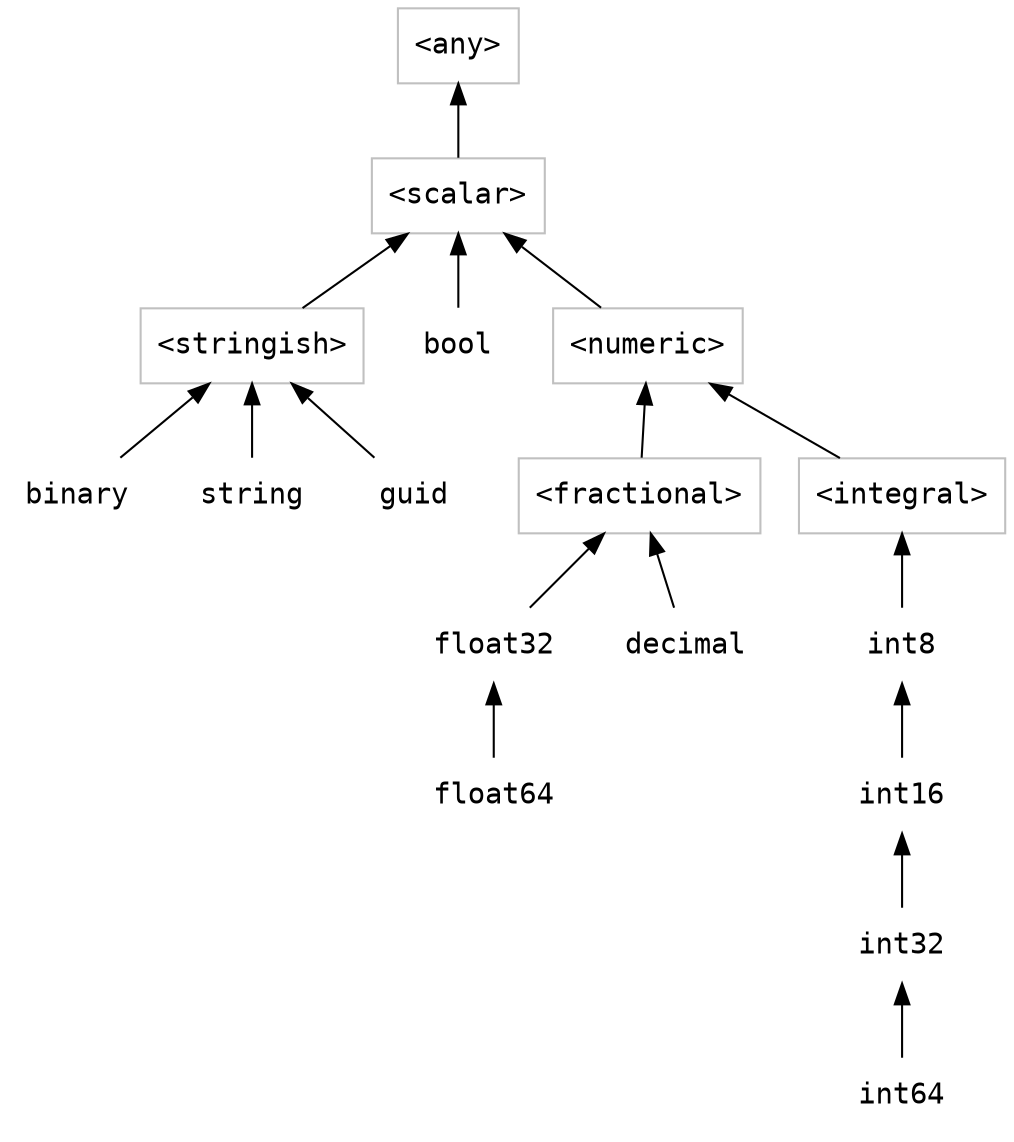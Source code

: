 // dot -Tsvg -O TypeHierarchy.gv
digraph "Type Hierarchy" {
  rankdir=BT
  node[color=none,shape=rectangle,fontname=Consolas]

  integral[label="<integral>",color=gray]
  fractional[label="<fractional>",color=gray]
  numeric[label="<numeric>",color=gray]
  stringish[label="<stringish>",color=gray]
  scalar[label="<scalar>",color=gray]
  any[label="<any>",color=gray]

  int8 -> integral
  int16 -> int8
  int32 -> int16
  int64 -> int32
  bool -> scalar
  float32 -> fractional
  float64 -> float32
  decimal -> fractional
  binary -> stringish
  string -> stringish
  guid -> stringish
  stringish -> scalar
  fractional -> numeric
  integral -> numeric
  numeric -> scalar
  scalar -> any
}
